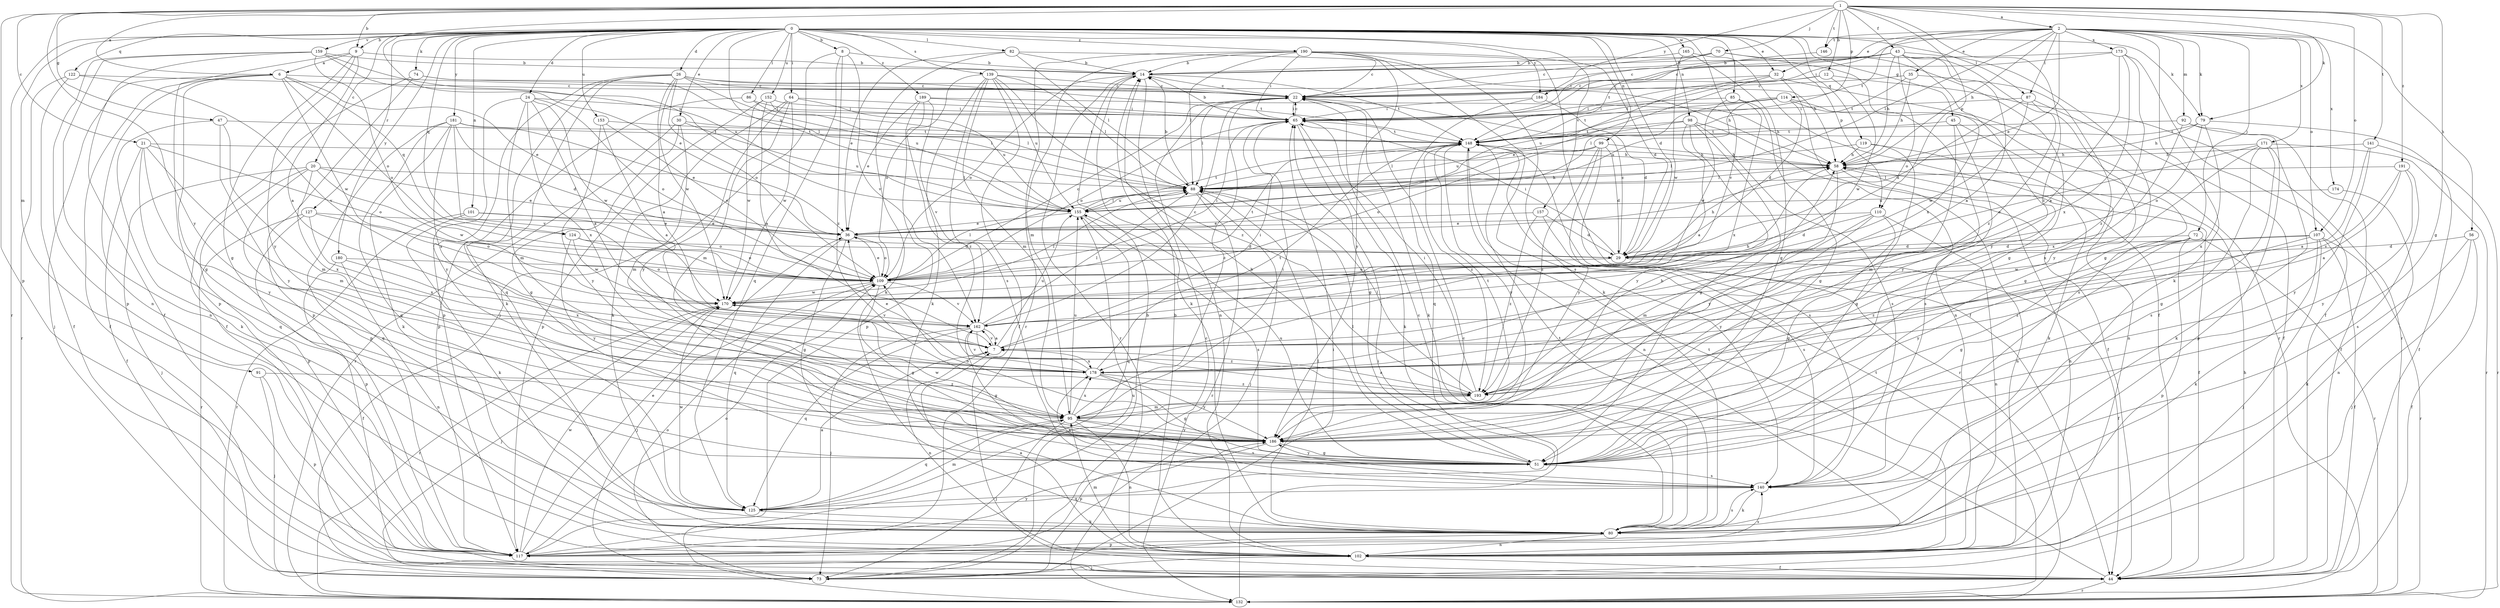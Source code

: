 strict digraph  {
0;
1;
2;
6;
7;
8;
9;
12;
14;
20;
21;
22;
24;
26;
29;
30;
32;
35;
36;
43;
44;
45;
47;
51;
56;
58;
64;
65;
70;
72;
73;
74;
79;
80;
82;
85;
86;
87;
88;
91;
92;
95;
98;
99;
101;
102;
107;
109;
110;
114;
117;
119;
122;
124;
125;
127;
132;
139;
140;
141;
146;
148;
152;
153;
155;
157;
159;
162;
165;
170;
171;
173;
174;
178;
180;
181;
184;
186;
189;
190;
191;
193;
0 -> 8  [label=b];
0 -> 9  [label=b];
0 -> 20  [label=c];
0 -> 24  [label=d];
0 -> 26  [label=d];
0 -> 29  [label=d];
0 -> 30  [label=e];
0 -> 32  [label=e];
0 -> 45  [label=g];
0 -> 64  [label=i];
0 -> 74  [label=k];
0 -> 79  [label=k];
0 -> 82  [label=l];
0 -> 85  [label=l];
0 -> 86  [label=l];
0 -> 87  [label=l];
0 -> 91  [label=m];
0 -> 98  [label=n];
0 -> 99  [label=n];
0 -> 101  [label=n];
0 -> 110  [label=p];
0 -> 119  [label=q];
0 -> 122  [label=q];
0 -> 124  [label=q];
0 -> 127  [label=r];
0 -> 132  [label=r];
0 -> 139  [label=s];
0 -> 152  [label=u];
0 -> 153  [label=u];
0 -> 155  [label=u];
0 -> 157  [label=v];
0 -> 159  [label=v];
0 -> 162  [label=v];
0 -> 165  [label=w];
0 -> 180  [label=y];
0 -> 181  [label=y];
0 -> 184  [label=y];
0 -> 189  [label=z];
0 -> 190  [label=z];
1 -> 2  [label=a];
1 -> 6  [label=a];
1 -> 9  [label=b];
1 -> 12  [label=b];
1 -> 21  [label=c];
1 -> 43  [label=f];
1 -> 47  [label=g];
1 -> 51  [label=g];
1 -> 70  [label=j];
1 -> 79  [label=k];
1 -> 107  [label=o];
1 -> 110  [label=p];
1 -> 114  [label=p];
1 -> 117  [label=p];
1 -> 141  [label=t];
1 -> 146  [label=t];
1 -> 155  [label=u];
1 -> 184  [label=y];
1 -> 186  [label=y];
1 -> 191  [label=z];
1 -> 193  [label=z];
2 -> 32  [label=e];
2 -> 35  [label=e];
2 -> 36  [label=e];
2 -> 56  [label=h];
2 -> 58  [label=h];
2 -> 65  [label=i];
2 -> 72  [label=j];
2 -> 79  [label=k];
2 -> 80  [label=k];
2 -> 87  [label=l];
2 -> 88  [label=l];
2 -> 92  [label=m];
2 -> 107  [label=o];
2 -> 146  [label=t];
2 -> 148  [label=t];
2 -> 171  [label=x];
2 -> 173  [label=x];
2 -> 174  [label=x];
6 -> 22  [label=c];
6 -> 36  [label=e];
6 -> 44  [label=f];
6 -> 51  [label=g];
6 -> 73  [label=j];
6 -> 102  [label=n];
6 -> 109  [label=o];
6 -> 124  [label=q];
6 -> 170  [label=w];
7 -> 65  [label=i];
7 -> 102  [label=n];
7 -> 155  [label=u];
7 -> 162  [label=v];
7 -> 178  [label=x];
8 -> 14  [label=b];
8 -> 73  [label=j];
8 -> 125  [label=q];
8 -> 162  [label=v];
8 -> 193  [label=z];
9 -> 6  [label=a];
9 -> 7  [label=a];
9 -> 14  [label=b];
9 -> 51  [label=g];
9 -> 117  [label=p];
9 -> 186  [label=y];
12 -> 22  [label=c];
12 -> 132  [label=r];
12 -> 148  [label=t];
12 -> 170  [label=w];
14 -> 22  [label=c];
14 -> 80  [label=k];
14 -> 102  [label=n];
14 -> 109  [label=o];
14 -> 132  [label=r];
14 -> 148  [label=t];
20 -> 36  [label=e];
20 -> 73  [label=j];
20 -> 88  [label=l];
20 -> 117  [label=p];
20 -> 125  [label=q];
20 -> 170  [label=w];
20 -> 178  [label=x];
21 -> 44  [label=f];
21 -> 58  [label=h];
21 -> 95  [label=m];
21 -> 109  [label=o];
21 -> 125  [label=q];
21 -> 186  [label=y];
22 -> 65  [label=i];
22 -> 80  [label=k];
22 -> 88  [label=l];
24 -> 7  [label=a];
24 -> 65  [label=i];
24 -> 95  [label=m];
24 -> 109  [label=o];
24 -> 170  [label=w];
24 -> 178  [label=x];
24 -> 186  [label=y];
26 -> 7  [label=a];
26 -> 22  [label=c];
26 -> 58  [label=h];
26 -> 80  [label=k];
26 -> 109  [label=o];
26 -> 117  [label=p];
26 -> 125  [label=q];
26 -> 148  [label=t];
26 -> 155  [label=u];
26 -> 170  [label=w];
29 -> 22  [label=c];
29 -> 44  [label=f];
29 -> 58  [label=h];
29 -> 65  [label=i];
29 -> 109  [label=o];
30 -> 51  [label=g];
30 -> 95  [label=m];
30 -> 132  [label=r];
30 -> 148  [label=t];
30 -> 155  [label=u];
32 -> 22  [label=c];
32 -> 36  [label=e];
32 -> 102  [label=n];
32 -> 132  [label=r];
32 -> 155  [label=u];
35 -> 22  [label=c];
35 -> 58  [label=h];
35 -> 148  [label=t];
35 -> 186  [label=y];
36 -> 29  [label=d];
36 -> 51  [label=g];
36 -> 109  [label=o];
36 -> 125  [label=q];
43 -> 7  [label=a];
43 -> 14  [label=b];
43 -> 22  [label=c];
43 -> 51  [label=g];
43 -> 58  [label=h];
43 -> 65  [label=i];
43 -> 109  [label=o];
43 -> 186  [label=y];
43 -> 193  [label=z];
44 -> 22  [label=c];
44 -> 58  [label=h];
44 -> 132  [label=r];
45 -> 95  [label=m];
45 -> 102  [label=n];
45 -> 140  [label=s];
45 -> 148  [label=t];
47 -> 80  [label=k];
47 -> 95  [label=m];
47 -> 148  [label=t];
47 -> 186  [label=y];
51 -> 14  [label=b];
51 -> 88  [label=l];
51 -> 140  [label=s];
51 -> 155  [label=u];
51 -> 186  [label=y];
56 -> 29  [label=d];
56 -> 44  [label=f];
56 -> 73  [label=j];
56 -> 80  [label=k];
58 -> 44  [label=f];
58 -> 88  [label=l];
58 -> 102  [label=n];
58 -> 186  [label=y];
64 -> 65  [label=i];
64 -> 80  [label=k];
64 -> 95  [label=m];
64 -> 155  [label=u];
64 -> 170  [label=w];
64 -> 186  [label=y];
65 -> 14  [label=b];
65 -> 22  [label=c];
65 -> 51  [label=g];
65 -> 80  [label=k];
65 -> 109  [label=o];
65 -> 148  [label=t];
70 -> 14  [label=b];
70 -> 22  [label=c];
70 -> 51  [label=g];
70 -> 65  [label=i];
70 -> 178  [label=x];
72 -> 29  [label=d];
72 -> 51  [label=g];
72 -> 117  [label=p];
72 -> 132  [label=r];
72 -> 186  [label=y];
72 -> 193  [label=z];
73 -> 22  [label=c];
73 -> 65  [label=i];
73 -> 109  [label=o];
73 -> 155  [label=u];
74 -> 22  [label=c];
74 -> 44  [label=f];
74 -> 88  [label=l];
74 -> 117  [label=p];
79 -> 44  [label=f];
79 -> 58  [label=h];
79 -> 109  [label=o];
79 -> 148  [label=t];
79 -> 178  [label=x];
80 -> 22  [label=c];
80 -> 88  [label=l];
80 -> 102  [label=n];
80 -> 117  [label=p];
80 -> 140  [label=s];
80 -> 148  [label=t];
82 -> 14  [label=b];
82 -> 36  [label=e];
82 -> 58  [label=h];
82 -> 80  [label=k];
82 -> 88  [label=l];
85 -> 51  [label=g];
85 -> 65  [label=i];
85 -> 170  [label=w];
85 -> 178  [label=x];
86 -> 65  [label=i];
86 -> 88  [label=l];
86 -> 117  [label=p];
87 -> 29  [label=d];
87 -> 44  [label=f];
87 -> 51  [label=g];
87 -> 65  [label=i];
87 -> 170  [label=w];
88 -> 14  [label=b];
88 -> 58  [label=h];
88 -> 73  [label=j];
88 -> 132  [label=r];
88 -> 155  [label=u];
91 -> 73  [label=j];
91 -> 117  [label=p];
91 -> 193  [label=z];
92 -> 44  [label=f];
92 -> 117  [label=p];
92 -> 148  [label=t];
92 -> 178  [label=x];
95 -> 22  [label=c];
95 -> 65  [label=i];
95 -> 73  [label=j];
95 -> 102  [label=n];
95 -> 125  [label=q];
95 -> 140  [label=s];
95 -> 148  [label=t];
95 -> 155  [label=u];
95 -> 178  [label=x];
95 -> 186  [label=y];
98 -> 7  [label=a];
98 -> 44  [label=f];
98 -> 51  [label=g];
98 -> 140  [label=s];
98 -> 148  [label=t];
98 -> 155  [label=u];
98 -> 186  [label=y];
99 -> 29  [label=d];
99 -> 58  [label=h];
99 -> 88  [label=l];
99 -> 109  [label=o];
99 -> 140  [label=s];
99 -> 186  [label=y];
99 -> 193  [label=z];
101 -> 36  [label=e];
101 -> 80  [label=k];
101 -> 109  [label=o];
101 -> 132  [label=r];
102 -> 7  [label=a];
102 -> 14  [label=b];
102 -> 44  [label=f];
102 -> 58  [label=h];
102 -> 73  [label=j];
102 -> 95  [label=m];
102 -> 148  [label=t];
107 -> 29  [label=d];
107 -> 44  [label=f];
107 -> 73  [label=j];
107 -> 80  [label=k];
107 -> 132  [label=r];
107 -> 170  [label=w];
107 -> 193  [label=z];
109 -> 22  [label=c];
109 -> 36  [label=e];
109 -> 51  [label=g];
109 -> 65  [label=i];
109 -> 73  [label=j];
109 -> 88  [label=l];
109 -> 148  [label=t];
109 -> 162  [label=v];
109 -> 170  [label=w];
110 -> 29  [label=d];
110 -> 36  [label=e];
110 -> 51  [label=g];
110 -> 95  [label=m];
110 -> 102  [label=n];
110 -> 186  [label=y];
114 -> 29  [label=d];
114 -> 65  [label=i];
114 -> 88  [label=l];
114 -> 140  [label=s];
114 -> 148  [label=t];
114 -> 155  [label=u];
114 -> 186  [label=y];
117 -> 14  [label=b];
117 -> 36  [label=e];
117 -> 109  [label=o];
117 -> 140  [label=s];
117 -> 170  [label=w];
117 -> 186  [label=y];
119 -> 51  [label=g];
119 -> 58  [label=h];
119 -> 80  [label=k];
119 -> 88  [label=l];
122 -> 22  [label=c];
122 -> 44  [label=f];
122 -> 132  [label=r];
122 -> 162  [label=v];
124 -> 29  [label=d];
124 -> 109  [label=o];
124 -> 170  [label=w];
124 -> 186  [label=y];
125 -> 7  [label=a];
125 -> 80  [label=k];
125 -> 95  [label=m];
125 -> 170  [label=w];
127 -> 36  [label=e];
127 -> 109  [label=o];
127 -> 117  [label=p];
127 -> 132  [label=r];
127 -> 178  [label=x];
132 -> 65  [label=i];
132 -> 148  [label=t];
139 -> 22  [label=c];
139 -> 44  [label=f];
139 -> 80  [label=k];
139 -> 88  [label=l];
139 -> 95  [label=m];
139 -> 109  [label=o];
139 -> 140  [label=s];
139 -> 155  [label=u];
139 -> 193  [label=z];
140 -> 80  [label=k];
140 -> 125  [label=q];
140 -> 178  [label=x];
141 -> 7  [label=a];
141 -> 58  [label=h];
141 -> 132  [label=r];
141 -> 186  [label=y];
146 -> 148  [label=t];
148 -> 58  [label=h];
148 -> 102  [label=n];
148 -> 132  [label=r];
148 -> 186  [label=y];
148 -> 193  [label=z];
152 -> 7  [label=a];
152 -> 65  [label=i];
152 -> 88  [label=l];
152 -> 117  [label=p];
152 -> 170  [label=w];
153 -> 7  [label=a];
153 -> 109  [label=o];
153 -> 148  [label=t];
153 -> 186  [label=y];
155 -> 36  [label=e];
155 -> 88  [label=l];
155 -> 125  [label=q];
155 -> 140  [label=s];
155 -> 148  [label=t];
157 -> 29  [label=d];
157 -> 36  [label=e];
157 -> 140  [label=s];
157 -> 193  [label=z];
159 -> 14  [label=b];
159 -> 36  [label=e];
159 -> 44  [label=f];
159 -> 102  [label=n];
159 -> 109  [label=o];
159 -> 117  [label=p];
159 -> 155  [label=u];
162 -> 7  [label=a];
162 -> 22  [label=c];
162 -> 51  [label=g];
162 -> 58  [label=h];
162 -> 73  [label=j];
162 -> 88  [label=l];
162 -> 125  [label=q];
162 -> 193  [label=z];
165 -> 14  [label=b];
165 -> 44  [label=f];
165 -> 51  [label=g];
165 -> 170  [label=w];
170 -> 73  [label=j];
170 -> 88  [label=l];
170 -> 132  [label=r];
170 -> 162  [label=v];
171 -> 51  [label=g];
171 -> 58  [label=h];
171 -> 80  [label=k];
171 -> 109  [label=o];
171 -> 132  [label=r];
171 -> 140  [label=s];
171 -> 178  [label=x];
173 -> 7  [label=a];
173 -> 14  [label=b];
173 -> 22  [label=c];
173 -> 44  [label=f];
173 -> 178  [label=x];
173 -> 193  [label=z];
174 -> 102  [label=n];
174 -> 155  [label=u];
178 -> 36  [label=e];
178 -> 51  [label=g];
178 -> 148  [label=t];
178 -> 162  [label=v];
178 -> 186  [label=y];
178 -> 193  [label=z];
180 -> 44  [label=f];
180 -> 102  [label=n];
180 -> 109  [label=o];
180 -> 178  [label=x];
181 -> 29  [label=d];
181 -> 36  [label=e];
181 -> 80  [label=k];
181 -> 117  [label=p];
181 -> 125  [label=q];
181 -> 148  [label=t];
181 -> 162  [label=v];
181 -> 178  [label=x];
184 -> 29  [label=d];
184 -> 65  [label=i];
184 -> 125  [label=q];
186 -> 51  [label=g];
186 -> 109  [label=o];
186 -> 117  [label=p];
186 -> 170  [label=w];
189 -> 36  [label=e];
189 -> 58  [label=h];
189 -> 65  [label=i];
189 -> 117  [label=p];
189 -> 162  [label=v];
189 -> 193  [label=z];
190 -> 14  [label=b];
190 -> 22  [label=c];
190 -> 29  [label=d];
190 -> 44  [label=f];
190 -> 65  [label=i];
190 -> 80  [label=k];
190 -> 88  [label=l];
190 -> 95  [label=m];
190 -> 132  [label=r];
190 -> 140  [label=s];
190 -> 186  [label=y];
191 -> 7  [label=a];
191 -> 88  [label=l];
191 -> 140  [label=s];
191 -> 162  [label=v];
191 -> 186  [label=y];
193 -> 7  [label=a];
193 -> 58  [label=h];
193 -> 65  [label=i];
193 -> 88  [label=l];
193 -> 95  [label=m];
}
